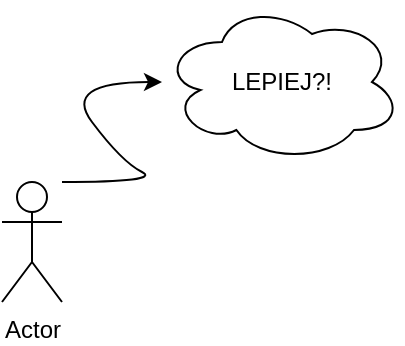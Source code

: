 <mxfile version="22.1.19" type="github">
  <diagram name="Strona-1" id="OWfrnh7oPgvm-ASMGF7Z">
    <mxGraphModel dx="1434" dy="738" grid="1" gridSize="10" guides="1" tooltips="1" connect="1" arrows="1" fold="1" page="1" pageScale="1" pageWidth="827" pageHeight="1169" math="0" shadow="0">
      <root>
        <mxCell id="0" />
        <mxCell id="1" parent="0" />
        <mxCell id="RRJ-0rEyEXJniS1Wb9yL-1" value="Actor" style="shape=umlActor;verticalLabelPosition=bottom;verticalAlign=top;html=1;outlineConnect=0;" parent="1" vertex="1">
          <mxGeometry x="400" y="350" width="30" height="60" as="geometry" />
        </mxCell>
        <mxCell id="RcXRfXdAoJg8GextTBy4-1" value="LEPIEJ?!" style="ellipse;shape=cloud;whiteSpace=wrap;html=1;" vertex="1" parent="1">
          <mxGeometry x="480" y="260" width="120" height="80" as="geometry" />
        </mxCell>
        <mxCell id="RcXRfXdAoJg8GextTBy4-2" value="" style="curved=1;endArrow=classic;html=1;rounded=0;" edge="1" parent="1">
          <mxGeometry width="50" height="50" relative="1" as="geometry">
            <mxPoint x="430" y="350" as="sourcePoint" />
            <mxPoint x="480" y="300" as="targetPoint" />
            <Array as="points">
              <mxPoint x="480" y="350" />
              <mxPoint x="460" y="340" />
              <mxPoint x="430" y="300" />
            </Array>
          </mxGeometry>
        </mxCell>
      </root>
    </mxGraphModel>
  </diagram>
</mxfile>
